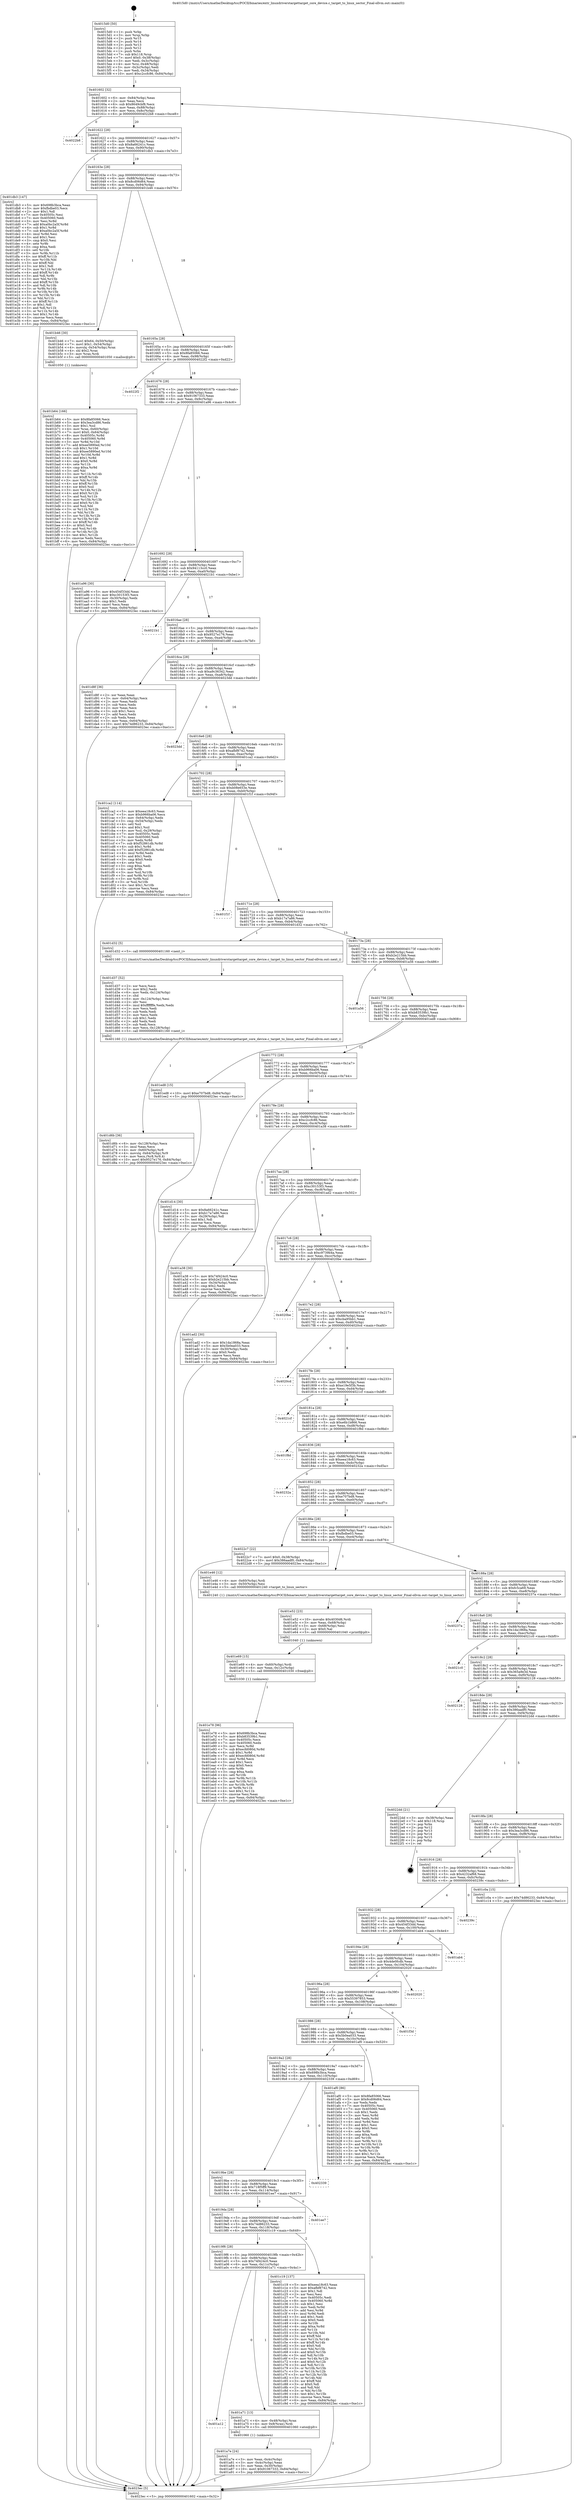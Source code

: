 digraph "0x4015d0" {
  label = "0x4015d0 (/mnt/c/Users/mathe/Desktop/tcc/POCII/binaries/extr_linuxdriverstargettarget_core_device.c_target_to_linux_sector_Final-ollvm.out::main(0))"
  labelloc = "t"
  node[shape=record]

  Entry [label="",width=0.3,height=0.3,shape=circle,fillcolor=black,style=filled]
  "0x401602" [label="{
     0x401602 [32]\l
     | [instrs]\l
     &nbsp;&nbsp;0x401602 \<+6\>: mov -0x84(%rbp),%eax\l
     &nbsp;&nbsp;0x401608 \<+2\>: mov %eax,%ecx\l
     &nbsp;&nbsp;0x40160a \<+6\>: sub $0x8649cbf8,%ecx\l
     &nbsp;&nbsp;0x401610 \<+6\>: mov %eax,-0x88(%rbp)\l
     &nbsp;&nbsp;0x401616 \<+6\>: mov %ecx,-0x8c(%rbp)\l
     &nbsp;&nbsp;0x40161c \<+6\>: je 00000000004022b8 \<main+0xce8\>\l
  }"]
  "0x4022b8" [label="{
     0x4022b8\l
  }", style=dashed]
  "0x401622" [label="{
     0x401622 [28]\l
     | [instrs]\l
     &nbsp;&nbsp;0x401622 \<+5\>: jmp 0000000000401627 \<main+0x57\>\l
     &nbsp;&nbsp;0x401627 \<+6\>: mov -0x88(%rbp),%eax\l
     &nbsp;&nbsp;0x40162d \<+5\>: sub $0x8a66241c,%eax\l
     &nbsp;&nbsp;0x401632 \<+6\>: mov %eax,-0x90(%rbp)\l
     &nbsp;&nbsp;0x401638 \<+6\>: je 0000000000401db3 \<main+0x7e3\>\l
  }"]
  Exit [label="",width=0.3,height=0.3,shape=circle,fillcolor=black,style=filled,peripheries=2]
  "0x401db3" [label="{
     0x401db3 [147]\l
     | [instrs]\l
     &nbsp;&nbsp;0x401db3 \<+5\>: mov $0x698b3bca,%eax\l
     &nbsp;&nbsp;0x401db8 \<+5\>: mov $0xfbdbe03,%ecx\l
     &nbsp;&nbsp;0x401dbd \<+2\>: mov $0x1,%dl\l
     &nbsp;&nbsp;0x401dbf \<+7\>: mov 0x40505c,%esi\l
     &nbsp;&nbsp;0x401dc6 \<+7\>: mov 0x405060,%edi\l
     &nbsp;&nbsp;0x401dcd \<+3\>: mov %esi,%r8d\l
     &nbsp;&nbsp;0x401dd0 \<+7\>: add $0xa0bc2a5f,%r8d\l
     &nbsp;&nbsp;0x401dd7 \<+4\>: sub $0x1,%r8d\l
     &nbsp;&nbsp;0x401ddb \<+7\>: sub $0xa0bc2a5f,%r8d\l
     &nbsp;&nbsp;0x401de2 \<+4\>: imul %r8d,%esi\l
     &nbsp;&nbsp;0x401de6 \<+3\>: and $0x1,%esi\l
     &nbsp;&nbsp;0x401de9 \<+3\>: cmp $0x0,%esi\l
     &nbsp;&nbsp;0x401dec \<+4\>: sete %r9b\l
     &nbsp;&nbsp;0x401df0 \<+3\>: cmp $0xa,%edi\l
     &nbsp;&nbsp;0x401df3 \<+4\>: setl %r10b\l
     &nbsp;&nbsp;0x401df7 \<+3\>: mov %r9b,%r11b\l
     &nbsp;&nbsp;0x401dfa \<+4\>: xor $0xff,%r11b\l
     &nbsp;&nbsp;0x401dfe \<+3\>: mov %r10b,%bl\l
     &nbsp;&nbsp;0x401e01 \<+3\>: xor $0xff,%bl\l
     &nbsp;&nbsp;0x401e04 \<+3\>: xor $0x1,%dl\l
     &nbsp;&nbsp;0x401e07 \<+3\>: mov %r11b,%r14b\l
     &nbsp;&nbsp;0x401e0a \<+4\>: and $0xff,%r14b\l
     &nbsp;&nbsp;0x401e0e \<+3\>: and %dl,%r9b\l
     &nbsp;&nbsp;0x401e11 \<+3\>: mov %bl,%r15b\l
     &nbsp;&nbsp;0x401e14 \<+4\>: and $0xff,%r15b\l
     &nbsp;&nbsp;0x401e18 \<+3\>: and %dl,%r10b\l
     &nbsp;&nbsp;0x401e1b \<+3\>: or %r9b,%r14b\l
     &nbsp;&nbsp;0x401e1e \<+3\>: or %r10b,%r15b\l
     &nbsp;&nbsp;0x401e21 \<+3\>: xor %r15b,%r14b\l
     &nbsp;&nbsp;0x401e24 \<+3\>: or %bl,%r11b\l
     &nbsp;&nbsp;0x401e27 \<+4\>: xor $0xff,%r11b\l
     &nbsp;&nbsp;0x401e2b \<+3\>: or $0x1,%dl\l
     &nbsp;&nbsp;0x401e2e \<+3\>: and %dl,%r11b\l
     &nbsp;&nbsp;0x401e31 \<+3\>: or %r11b,%r14b\l
     &nbsp;&nbsp;0x401e34 \<+4\>: test $0x1,%r14b\l
     &nbsp;&nbsp;0x401e38 \<+3\>: cmovne %ecx,%eax\l
     &nbsp;&nbsp;0x401e3b \<+6\>: mov %eax,-0x84(%rbp)\l
     &nbsp;&nbsp;0x401e41 \<+5\>: jmp 00000000004023ec \<main+0xe1c\>\l
  }"]
  "0x40163e" [label="{
     0x40163e [28]\l
     | [instrs]\l
     &nbsp;&nbsp;0x40163e \<+5\>: jmp 0000000000401643 \<main+0x73\>\l
     &nbsp;&nbsp;0x401643 \<+6\>: mov -0x88(%rbp),%eax\l
     &nbsp;&nbsp;0x401649 \<+5\>: sub $0x8cd06d64,%eax\l
     &nbsp;&nbsp;0x40164e \<+6\>: mov %eax,-0x94(%rbp)\l
     &nbsp;&nbsp;0x401654 \<+6\>: je 0000000000401b46 \<main+0x576\>\l
  }"]
  "0x401e78" [label="{
     0x401e78 [96]\l
     | [instrs]\l
     &nbsp;&nbsp;0x401e78 \<+5\>: mov $0x698b3bca,%eax\l
     &nbsp;&nbsp;0x401e7d \<+5\>: mov $0xb83539b1,%esi\l
     &nbsp;&nbsp;0x401e82 \<+7\>: mov 0x40505c,%ecx\l
     &nbsp;&nbsp;0x401e89 \<+7\>: mov 0x405060,%edx\l
     &nbsp;&nbsp;0x401e90 \<+3\>: mov %ecx,%r8d\l
     &nbsp;&nbsp;0x401e93 \<+7\>: sub $0xecfd080d,%r8d\l
     &nbsp;&nbsp;0x401e9a \<+4\>: sub $0x1,%r8d\l
     &nbsp;&nbsp;0x401e9e \<+7\>: add $0xecfd080d,%r8d\l
     &nbsp;&nbsp;0x401ea5 \<+4\>: imul %r8d,%ecx\l
     &nbsp;&nbsp;0x401ea9 \<+3\>: and $0x1,%ecx\l
     &nbsp;&nbsp;0x401eac \<+3\>: cmp $0x0,%ecx\l
     &nbsp;&nbsp;0x401eaf \<+4\>: sete %r9b\l
     &nbsp;&nbsp;0x401eb3 \<+3\>: cmp $0xa,%edx\l
     &nbsp;&nbsp;0x401eb6 \<+4\>: setl %r10b\l
     &nbsp;&nbsp;0x401eba \<+3\>: mov %r9b,%r11b\l
     &nbsp;&nbsp;0x401ebd \<+3\>: and %r10b,%r11b\l
     &nbsp;&nbsp;0x401ec0 \<+3\>: xor %r10b,%r9b\l
     &nbsp;&nbsp;0x401ec3 \<+3\>: or %r9b,%r11b\l
     &nbsp;&nbsp;0x401ec6 \<+4\>: test $0x1,%r11b\l
     &nbsp;&nbsp;0x401eca \<+3\>: cmovne %esi,%eax\l
     &nbsp;&nbsp;0x401ecd \<+6\>: mov %eax,-0x84(%rbp)\l
     &nbsp;&nbsp;0x401ed3 \<+5\>: jmp 00000000004023ec \<main+0xe1c\>\l
  }"]
  "0x401b46" [label="{
     0x401b46 [30]\l
     | [instrs]\l
     &nbsp;&nbsp;0x401b46 \<+7\>: movl $0x64,-0x50(%rbp)\l
     &nbsp;&nbsp;0x401b4d \<+7\>: movl $0x1,-0x54(%rbp)\l
     &nbsp;&nbsp;0x401b54 \<+4\>: movslq -0x54(%rbp),%rax\l
     &nbsp;&nbsp;0x401b58 \<+4\>: shl $0x2,%rax\l
     &nbsp;&nbsp;0x401b5c \<+3\>: mov %rax,%rdi\l
     &nbsp;&nbsp;0x401b5f \<+5\>: call 0000000000401050 \<malloc@plt\>\l
     | [calls]\l
     &nbsp;&nbsp;0x401050 \{1\} (unknown)\l
  }"]
  "0x40165a" [label="{
     0x40165a [28]\l
     | [instrs]\l
     &nbsp;&nbsp;0x40165a \<+5\>: jmp 000000000040165f \<main+0x8f\>\l
     &nbsp;&nbsp;0x40165f \<+6\>: mov -0x88(%rbp),%eax\l
     &nbsp;&nbsp;0x401665 \<+5\>: sub $0x8fa85066,%eax\l
     &nbsp;&nbsp;0x40166a \<+6\>: mov %eax,-0x98(%rbp)\l
     &nbsp;&nbsp;0x401670 \<+6\>: je 00000000004022f2 \<main+0xd22\>\l
  }"]
  "0x401e69" [label="{
     0x401e69 [15]\l
     | [instrs]\l
     &nbsp;&nbsp;0x401e69 \<+4\>: mov -0x60(%rbp),%rdi\l
     &nbsp;&nbsp;0x401e6d \<+6\>: mov %eax,-0x12c(%rbp)\l
     &nbsp;&nbsp;0x401e73 \<+5\>: call 0000000000401030 \<free@plt\>\l
     | [calls]\l
     &nbsp;&nbsp;0x401030 \{1\} (unknown)\l
  }"]
  "0x4022f2" [label="{
     0x4022f2\l
  }", style=dashed]
  "0x401676" [label="{
     0x401676 [28]\l
     | [instrs]\l
     &nbsp;&nbsp;0x401676 \<+5\>: jmp 000000000040167b \<main+0xab\>\l
     &nbsp;&nbsp;0x40167b \<+6\>: mov -0x88(%rbp),%eax\l
     &nbsp;&nbsp;0x401681 \<+5\>: sub $0x91067333,%eax\l
     &nbsp;&nbsp;0x401686 \<+6\>: mov %eax,-0x9c(%rbp)\l
     &nbsp;&nbsp;0x40168c \<+6\>: je 0000000000401a96 \<main+0x4c6\>\l
  }"]
  "0x401e52" [label="{
     0x401e52 [23]\l
     | [instrs]\l
     &nbsp;&nbsp;0x401e52 \<+10\>: movabs $0x4030d6,%rdi\l
     &nbsp;&nbsp;0x401e5c \<+3\>: mov %eax,-0x68(%rbp)\l
     &nbsp;&nbsp;0x401e5f \<+3\>: mov -0x68(%rbp),%esi\l
     &nbsp;&nbsp;0x401e62 \<+2\>: mov $0x0,%al\l
     &nbsp;&nbsp;0x401e64 \<+5\>: call 0000000000401040 \<printf@plt\>\l
     | [calls]\l
     &nbsp;&nbsp;0x401040 \{1\} (unknown)\l
  }"]
  "0x401a96" [label="{
     0x401a96 [30]\l
     | [instrs]\l
     &nbsp;&nbsp;0x401a96 \<+5\>: mov $0x454f33dd,%eax\l
     &nbsp;&nbsp;0x401a9b \<+5\>: mov $0xc30153f3,%ecx\l
     &nbsp;&nbsp;0x401aa0 \<+3\>: mov -0x30(%rbp),%edx\l
     &nbsp;&nbsp;0x401aa3 \<+3\>: cmp $0x1,%edx\l
     &nbsp;&nbsp;0x401aa6 \<+3\>: cmovl %ecx,%eax\l
     &nbsp;&nbsp;0x401aa9 \<+6\>: mov %eax,-0x84(%rbp)\l
     &nbsp;&nbsp;0x401aaf \<+5\>: jmp 00000000004023ec \<main+0xe1c\>\l
  }"]
  "0x401692" [label="{
     0x401692 [28]\l
     | [instrs]\l
     &nbsp;&nbsp;0x401692 \<+5\>: jmp 0000000000401697 \<main+0xc7\>\l
     &nbsp;&nbsp;0x401697 \<+6\>: mov -0x88(%rbp),%eax\l
     &nbsp;&nbsp;0x40169d \<+5\>: sub $0x94113cc0,%eax\l
     &nbsp;&nbsp;0x4016a2 \<+6\>: mov %eax,-0xa0(%rbp)\l
     &nbsp;&nbsp;0x4016a8 \<+6\>: je 00000000004021b1 \<main+0xbe1\>\l
  }"]
  "0x401d6b" [label="{
     0x401d6b [36]\l
     | [instrs]\l
     &nbsp;&nbsp;0x401d6b \<+6\>: mov -0x128(%rbp),%ecx\l
     &nbsp;&nbsp;0x401d71 \<+3\>: imul %eax,%ecx\l
     &nbsp;&nbsp;0x401d74 \<+4\>: mov -0x60(%rbp),%r8\l
     &nbsp;&nbsp;0x401d78 \<+4\>: movslq -0x64(%rbp),%r9\l
     &nbsp;&nbsp;0x401d7c \<+4\>: mov %ecx,(%r8,%r9,4)\l
     &nbsp;&nbsp;0x401d80 \<+10\>: movl $0x9527e176,-0x84(%rbp)\l
     &nbsp;&nbsp;0x401d8a \<+5\>: jmp 00000000004023ec \<main+0xe1c\>\l
  }"]
  "0x4021b1" [label="{
     0x4021b1\l
  }", style=dashed]
  "0x4016ae" [label="{
     0x4016ae [28]\l
     | [instrs]\l
     &nbsp;&nbsp;0x4016ae \<+5\>: jmp 00000000004016b3 \<main+0xe3\>\l
     &nbsp;&nbsp;0x4016b3 \<+6\>: mov -0x88(%rbp),%eax\l
     &nbsp;&nbsp;0x4016b9 \<+5\>: sub $0x9527e176,%eax\l
     &nbsp;&nbsp;0x4016be \<+6\>: mov %eax,-0xa4(%rbp)\l
     &nbsp;&nbsp;0x4016c4 \<+6\>: je 0000000000401d8f \<main+0x7bf\>\l
  }"]
  "0x401d37" [label="{
     0x401d37 [52]\l
     | [instrs]\l
     &nbsp;&nbsp;0x401d37 \<+2\>: xor %ecx,%ecx\l
     &nbsp;&nbsp;0x401d39 \<+5\>: mov $0x2,%edx\l
     &nbsp;&nbsp;0x401d3e \<+6\>: mov %edx,-0x124(%rbp)\l
     &nbsp;&nbsp;0x401d44 \<+1\>: cltd\l
     &nbsp;&nbsp;0x401d45 \<+6\>: mov -0x124(%rbp),%esi\l
     &nbsp;&nbsp;0x401d4b \<+2\>: idiv %esi\l
     &nbsp;&nbsp;0x401d4d \<+6\>: imul $0xfffffffe,%edx,%edx\l
     &nbsp;&nbsp;0x401d53 \<+2\>: mov %ecx,%edi\l
     &nbsp;&nbsp;0x401d55 \<+2\>: sub %edx,%edi\l
     &nbsp;&nbsp;0x401d57 \<+2\>: mov %ecx,%edx\l
     &nbsp;&nbsp;0x401d59 \<+3\>: sub $0x1,%edx\l
     &nbsp;&nbsp;0x401d5c \<+2\>: add %edx,%edi\l
     &nbsp;&nbsp;0x401d5e \<+2\>: sub %edi,%ecx\l
     &nbsp;&nbsp;0x401d60 \<+6\>: mov %ecx,-0x128(%rbp)\l
     &nbsp;&nbsp;0x401d66 \<+5\>: call 0000000000401160 \<next_i\>\l
     | [calls]\l
     &nbsp;&nbsp;0x401160 \{1\} (/mnt/c/Users/mathe/Desktop/tcc/POCII/binaries/extr_linuxdriverstargettarget_core_device.c_target_to_linux_sector_Final-ollvm.out::next_i)\l
  }"]
  "0x401d8f" [label="{
     0x401d8f [36]\l
     | [instrs]\l
     &nbsp;&nbsp;0x401d8f \<+2\>: xor %eax,%eax\l
     &nbsp;&nbsp;0x401d91 \<+3\>: mov -0x64(%rbp),%ecx\l
     &nbsp;&nbsp;0x401d94 \<+2\>: mov %eax,%edx\l
     &nbsp;&nbsp;0x401d96 \<+2\>: sub %ecx,%edx\l
     &nbsp;&nbsp;0x401d98 \<+2\>: mov %eax,%ecx\l
     &nbsp;&nbsp;0x401d9a \<+3\>: sub $0x1,%ecx\l
     &nbsp;&nbsp;0x401d9d \<+2\>: add %ecx,%edx\l
     &nbsp;&nbsp;0x401d9f \<+2\>: sub %edx,%eax\l
     &nbsp;&nbsp;0x401da1 \<+3\>: mov %eax,-0x64(%rbp)\l
     &nbsp;&nbsp;0x401da4 \<+10\>: movl $0x74d86233,-0x84(%rbp)\l
     &nbsp;&nbsp;0x401dae \<+5\>: jmp 00000000004023ec \<main+0xe1c\>\l
  }"]
  "0x4016ca" [label="{
     0x4016ca [28]\l
     | [instrs]\l
     &nbsp;&nbsp;0x4016ca \<+5\>: jmp 00000000004016cf \<main+0xff\>\l
     &nbsp;&nbsp;0x4016cf \<+6\>: mov -0x88(%rbp),%eax\l
     &nbsp;&nbsp;0x4016d5 \<+5\>: sub $0xa9c36342,%eax\l
     &nbsp;&nbsp;0x4016da \<+6\>: mov %eax,-0xa8(%rbp)\l
     &nbsp;&nbsp;0x4016e0 \<+6\>: je 00000000004023dd \<main+0xe0d\>\l
  }"]
  "0x401b64" [label="{
     0x401b64 [166]\l
     | [instrs]\l
     &nbsp;&nbsp;0x401b64 \<+5\>: mov $0x8fa85066,%ecx\l
     &nbsp;&nbsp;0x401b69 \<+5\>: mov $0x3ea3cd86,%edx\l
     &nbsp;&nbsp;0x401b6e \<+3\>: mov $0x1,%sil\l
     &nbsp;&nbsp;0x401b71 \<+4\>: mov %rax,-0x60(%rbp)\l
     &nbsp;&nbsp;0x401b75 \<+7\>: movl $0x0,-0x64(%rbp)\l
     &nbsp;&nbsp;0x401b7c \<+8\>: mov 0x40505c,%r8d\l
     &nbsp;&nbsp;0x401b84 \<+8\>: mov 0x405060,%r9d\l
     &nbsp;&nbsp;0x401b8c \<+3\>: mov %r8d,%r10d\l
     &nbsp;&nbsp;0x401b8f \<+7\>: add $0xee5890ed,%r10d\l
     &nbsp;&nbsp;0x401b96 \<+4\>: sub $0x1,%r10d\l
     &nbsp;&nbsp;0x401b9a \<+7\>: sub $0xee5890ed,%r10d\l
     &nbsp;&nbsp;0x401ba1 \<+4\>: imul %r10d,%r8d\l
     &nbsp;&nbsp;0x401ba5 \<+4\>: and $0x1,%r8d\l
     &nbsp;&nbsp;0x401ba9 \<+4\>: cmp $0x0,%r8d\l
     &nbsp;&nbsp;0x401bad \<+4\>: sete %r11b\l
     &nbsp;&nbsp;0x401bb1 \<+4\>: cmp $0xa,%r9d\l
     &nbsp;&nbsp;0x401bb5 \<+3\>: setl %bl\l
     &nbsp;&nbsp;0x401bb8 \<+3\>: mov %r11b,%r14b\l
     &nbsp;&nbsp;0x401bbb \<+4\>: xor $0xff,%r14b\l
     &nbsp;&nbsp;0x401bbf \<+3\>: mov %bl,%r15b\l
     &nbsp;&nbsp;0x401bc2 \<+4\>: xor $0xff,%r15b\l
     &nbsp;&nbsp;0x401bc6 \<+4\>: xor $0x0,%sil\l
     &nbsp;&nbsp;0x401bca \<+3\>: mov %r14b,%r12b\l
     &nbsp;&nbsp;0x401bcd \<+4\>: and $0x0,%r12b\l
     &nbsp;&nbsp;0x401bd1 \<+3\>: and %sil,%r11b\l
     &nbsp;&nbsp;0x401bd4 \<+3\>: mov %r15b,%r13b\l
     &nbsp;&nbsp;0x401bd7 \<+4\>: and $0x0,%r13b\l
     &nbsp;&nbsp;0x401bdb \<+3\>: and %sil,%bl\l
     &nbsp;&nbsp;0x401bde \<+3\>: or %r11b,%r12b\l
     &nbsp;&nbsp;0x401be1 \<+3\>: or %bl,%r13b\l
     &nbsp;&nbsp;0x401be4 \<+3\>: xor %r13b,%r12b\l
     &nbsp;&nbsp;0x401be7 \<+3\>: or %r15b,%r14b\l
     &nbsp;&nbsp;0x401bea \<+4\>: xor $0xff,%r14b\l
     &nbsp;&nbsp;0x401bee \<+4\>: or $0x0,%sil\l
     &nbsp;&nbsp;0x401bf2 \<+3\>: and %sil,%r14b\l
     &nbsp;&nbsp;0x401bf5 \<+3\>: or %r14b,%r12b\l
     &nbsp;&nbsp;0x401bf8 \<+4\>: test $0x1,%r12b\l
     &nbsp;&nbsp;0x401bfc \<+3\>: cmovne %edx,%ecx\l
     &nbsp;&nbsp;0x401bff \<+6\>: mov %ecx,-0x84(%rbp)\l
     &nbsp;&nbsp;0x401c05 \<+5\>: jmp 00000000004023ec \<main+0xe1c\>\l
  }"]
  "0x4023dd" [label="{
     0x4023dd\l
  }", style=dashed]
  "0x4016e6" [label="{
     0x4016e6 [28]\l
     | [instrs]\l
     &nbsp;&nbsp;0x4016e6 \<+5\>: jmp 00000000004016eb \<main+0x11b\>\l
     &nbsp;&nbsp;0x4016eb \<+6\>: mov -0x88(%rbp),%eax\l
     &nbsp;&nbsp;0x4016f1 \<+5\>: sub $0xafbf8742,%eax\l
     &nbsp;&nbsp;0x4016f6 \<+6\>: mov %eax,-0xac(%rbp)\l
     &nbsp;&nbsp;0x4016fc \<+6\>: je 0000000000401ca2 \<main+0x6d2\>\l
  }"]
  "0x401a7e" [label="{
     0x401a7e [24]\l
     | [instrs]\l
     &nbsp;&nbsp;0x401a7e \<+3\>: mov %eax,-0x4c(%rbp)\l
     &nbsp;&nbsp;0x401a81 \<+3\>: mov -0x4c(%rbp),%eax\l
     &nbsp;&nbsp;0x401a84 \<+3\>: mov %eax,-0x30(%rbp)\l
     &nbsp;&nbsp;0x401a87 \<+10\>: movl $0x91067333,-0x84(%rbp)\l
     &nbsp;&nbsp;0x401a91 \<+5\>: jmp 00000000004023ec \<main+0xe1c\>\l
  }"]
  "0x401ca2" [label="{
     0x401ca2 [114]\l
     | [instrs]\l
     &nbsp;&nbsp;0x401ca2 \<+5\>: mov $0xeea18c63,%eax\l
     &nbsp;&nbsp;0x401ca7 \<+5\>: mov $0xb966ba06,%ecx\l
     &nbsp;&nbsp;0x401cac \<+3\>: mov -0x64(%rbp),%edx\l
     &nbsp;&nbsp;0x401caf \<+3\>: cmp -0x54(%rbp),%edx\l
     &nbsp;&nbsp;0x401cb2 \<+4\>: setl %sil\l
     &nbsp;&nbsp;0x401cb6 \<+4\>: and $0x1,%sil\l
     &nbsp;&nbsp;0x401cba \<+4\>: mov %sil,-0x29(%rbp)\l
     &nbsp;&nbsp;0x401cbe \<+7\>: mov 0x40505c,%edx\l
     &nbsp;&nbsp;0x401cc5 \<+7\>: mov 0x405060,%edi\l
     &nbsp;&nbsp;0x401ccc \<+3\>: mov %edx,%r8d\l
     &nbsp;&nbsp;0x401ccf \<+7\>: sub $0xf52861db,%r8d\l
     &nbsp;&nbsp;0x401cd6 \<+4\>: sub $0x1,%r8d\l
     &nbsp;&nbsp;0x401cda \<+7\>: add $0xf52861db,%r8d\l
     &nbsp;&nbsp;0x401ce1 \<+4\>: imul %r8d,%edx\l
     &nbsp;&nbsp;0x401ce5 \<+3\>: and $0x1,%edx\l
     &nbsp;&nbsp;0x401ce8 \<+3\>: cmp $0x0,%edx\l
     &nbsp;&nbsp;0x401ceb \<+4\>: sete %sil\l
     &nbsp;&nbsp;0x401cef \<+3\>: cmp $0xa,%edi\l
     &nbsp;&nbsp;0x401cf2 \<+4\>: setl %r9b\l
     &nbsp;&nbsp;0x401cf6 \<+3\>: mov %sil,%r10b\l
     &nbsp;&nbsp;0x401cf9 \<+3\>: and %r9b,%r10b\l
     &nbsp;&nbsp;0x401cfc \<+3\>: xor %r9b,%sil\l
     &nbsp;&nbsp;0x401cff \<+3\>: or %sil,%r10b\l
     &nbsp;&nbsp;0x401d02 \<+4\>: test $0x1,%r10b\l
     &nbsp;&nbsp;0x401d06 \<+3\>: cmovne %ecx,%eax\l
     &nbsp;&nbsp;0x401d09 \<+6\>: mov %eax,-0x84(%rbp)\l
     &nbsp;&nbsp;0x401d0f \<+5\>: jmp 00000000004023ec \<main+0xe1c\>\l
  }"]
  "0x401702" [label="{
     0x401702 [28]\l
     | [instrs]\l
     &nbsp;&nbsp;0x401702 \<+5\>: jmp 0000000000401707 \<main+0x137\>\l
     &nbsp;&nbsp;0x401707 \<+6\>: mov -0x88(%rbp),%eax\l
     &nbsp;&nbsp;0x40170d \<+5\>: sub $0xb08e653e,%eax\l
     &nbsp;&nbsp;0x401712 \<+6\>: mov %eax,-0xb0(%rbp)\l
     &nbsp;&nbsp;0x401718 \<+6\>: je 0000000000401f1f \<main+0x94f\>\l
  }"]
  "0x401a12" [label="{
     0x401a12\l
  }", style=dashed]
  "0x401f1f" [label="{
     0x401f1f\l
  }", style=dashed]
  "0x40171e" [label="{
     0x40171e [28]\l
     | [instrs]\l
     &nbsp;&nbsp;0x40171e \<+5\>: jmp 0000000000401723 \<main+0x153\>\l
     &nbsp;&nbsp;0x401723 \<+6\>: mov -0x88(%rbp),%eax\l
     &nbsp;&nbsp;0x401729 \<+5\>: sub $0xb17a7a86,%eax\l
     &nbsp;&nbsp;0x40172e \<+6\>: mov %eax,-0xb4(%rbp)\l
     &nbsp;&nbsp;0x401734 \<+6\>: je 0000000000401d32 \<main+0x762\>\l
  }"]
  "0x401a71" [label="{
     0x401a71 [13]\l
     | [instrs]\l
     &nbsp;&nbsp;0x401a71 \<+4\>: mov -0x48(%rbp),%rax\l
     &nbsp;&nbsp;0x401a75 \<+4\>: mov 0x8(%rax),%rdi\l
     &nbsp;&nbsp;0x401a79 \<+5\>: call 0000000000401060 \<atoi@plt\>\l
     | [calls]\l
     &nbsp;&nbsp;0x401060 \{1\} (unknown)\l
  }"]
  "0x401d32" [label="{
     0x401d32 [5]\l
     | [instrs]\l
     &nbsp;&nbsp;0x401d32 \<+5\>: call 0000000000401160 \<next_i\>\l
     | [calls]\l
     &nbsp;&nbsp;0x401160 \{1\} (/mnt/c/Users/mathe/Desktop/tcc/POCII/binaries/extr_linuxdriverstargettarget_core_device.c_target_to_linux_sector_Final-ollvm.out::next_i)\l
  }"]
  "0x40173a" [label="{
     0x40173a [28]\l
     | [instrs]\l
     &nbsp;&nbsp;0x40173a \<+5\>: jmp 000000000040173f \<main+0x16f\>\l
     &nbsp;&nbsp;0x40173f \<+6\>: mov -0x88(%rbp),%eax\l
     &nbsp;&nbsp;0x401745 \<+5\>: sub $0xb2e215bb,%eax\l
     &nbsp;&nbsp;0x40174a \<+6\>: mov %eax,-0xb8(%rbp)\l
     &nbsp;&nbsp;0x401750 \<+6\>: je 0000000000401a56 \<main+0x486\>\l
  }"]
  "0x4019f6" [label="{
     0x4019f6 [28]\l
     | [instrs]\l
     &nbsp;&nbsp;0x4019f6 \<+5\>: jmp 00000000004019fb \<main+0x42b\>\l
     &nbsp;&nbsp;0x4019fb \<+6\>: mov -0x88(%rbp),%eax\l
     &nbsp;&nbsp;0x401a01 \<+5\>: sub $0x74f424c0,%eax\l
     &nbsp;&nbsp;0x401a06 \<+6\>: mov %eax,-0x11c(%rbp)\l
     &nbsp;&nbsp;0x401a0c \<+6\>: je 0000000000401a71 \<main+0x4a1\>\l
  }"]
  "0x401a56" [label="{
     0x401a56\l
  }", style=dashed]
  "0x401756" [label="{
     0x401756 [28]\l
     | [instrs]\l
     &nbsp;&nbsp;0x401756 \<+5\>: jmp 000000000040175b \<main+0x18b\>\l
     &nbsp;&nbsp;0x40175b \<+6\>: mov -0x88(%rbp),%eax\l
     &nbsp;&nbsp;0x401761 \<+5\>: sub $0xb83539b1,%eax\l
     &nbsp;&nbsp;0x401766 \<+6\>: mov %eax,-0xbc(%rbp)\l
     &nbsp;&nbsp;0x40176c \<+6\>: je 0000000000401ed8 \<main+0x908\>\l
  }"]
  "0x401c19" [label="{
     0x401c19 [137]\l
     | [instrs]\l
     &nbsp;&nbsp;0x401c19 \<+5\>: mov $0xeea18c63,%eax\l
     &nbsp;&nbsp;0x401c1e \<+5\>: mov $0xafbf8742,%ecx\l
     &nbsp;&nbsp;0x401c23 \<+2\>: mov $0x1,%dl\l
     &nbsp;&nbsp;0x401c25 \<+2\>: xor %esi,%esi\l
     &nbsp;&nbsp;0x401c27 \<+7\>: mov 0x40505c,%edi\l
     &nbsp;&nbsp;0x401c2e \<+8\>: mov 0x405060,%r8d\l
     &nbsp;&nbsp;0x401c36 \<+3\>: sub $0x1,%esi\l
     &nbsp;&nbsp;0x401c39 \<+3\>: mov %edi,%r9d\l
     &nbsp;&nbsp;0x401c3c \<+3\>: add %esi,%r9d\l
     &nbsp;&nbsp;0x401c3f \<+4\>: imul %r9d,%edi\l
     &nbsp;&nbsp;0x401c43 \<+3\>: and $0x1,%edi\l
     &nbsp;&nbsp;0x401c46 \<+3\>: cmp $0x0,%edi\l
     &nbsp;&nbsp;0x401c49 \<+4\>: sete %r10b\l
     &nbsp;&nbsp;0x401c4d \<+4\>: cmp $0xa,%r8d\l
     &nbsp;&nbsp;0x401c51 \<+4\>: setl %r11b\l
     &nbsp;&nbsp;0x401c55 \<+3\>: mov %r10b,%bl\l
     &nbsp;&nbsp;0x401c58 \<+3\>: xor $0xff,%bl\l
     &nbsp;&nbsp;0x401c5b \<+3\>: mov %r11b,%r14b\l
     &nbsp;&nbsp;0x401c5e \<+4\>: xor $0xff,%r14b\l
     &nbsp;&nbsp;0x401c62 \<+3\>: xor $0x0,%dl\l
     &nbsp;&nbsp;0x401c65 \<+3\>: mov %bl,%r15b\l
     &nbsp;&nbsp;0x401c68 \<+4\>: and $0x0,%r15b\l
     &nbsp;&nbsp;0x401c6c \<+3\>: and %dl,%r10b\l
     &nbsp;&nbsp;0x401c6f \<+3\>: mov %r14b,%r12b\l
     &nbsp;&nbsp;0x401c72 \<+4\>: and $0x0,%r12b\l
     &nbsp;&nbsp;0x401c76 \<+3\>: and %dl,%r11b\l
     &nbsp;&nbsp;0x401c79 \<+3\>: or %r10b,%r15b\l
     &nbsp;&nbsp;0x401c7c \<+3\>: or %r11b,%r12b\l
     &nbsp;&nbsp;0x401c7f \<+3\>: xor %r12b,%r15b\l
     &nbsp;&nbsp;0x401c82 \<+3\>: or %r14b,%bl\l
     &nbsp;&nbsp;0x401c85 \<+3\>: xor $0xff,%bl\l
     &nbsp;&nbsp;0x401c88 \<+3\>: or $0x0,%dl\l
     &nbsp;&nbsp;0x401c8b \<+2\>: and %dl,%bl\l
     &nbsp;&nbsp;0x401c8d \<+3\>: or %bl,%r15b\l
     &nbsp;&nbsp;0x401c90 \<+4\>: test $0x1,%r15b\l
     &nbsp;&nbsp;0x401c94 \<+3\>: cmovne %ecx,%eax\l
     &nbsp;&nbsp;0x401c97 \<+6\>: mov %eax,-0x84(%rbp)\l
     &nbsp;&nbsp;0x401c9d \<+5\>: jmp 00000000004023ec \<main+0xe1c\>\l
  }"]
  "0x401ed8" [label="{
     0x401ed8 [15]\l
     | [instrs]\l
     &nbsp;&nbsp;0x401ed8 \<+10\>: movl $0xe707bd8,-0x84(%rbp)\l
     &nbsp;&nbsp;0x401ee2 \<+5\>: jmp 00000000004023ec \<main+0xe1c\>\l
  }"]
  "0x401772" [label="{
     0x401772 [28]\l
     | [instrs]\l
     &nbsp;&nbsp;0x401772 \<+5\>: jmp 0000000000401777 \<main+0x1a7\>\l
     &nbsp;&nbsp;0x401777 \<+6\>: mov -0x88(%rbp),%eax\l
     &nbsp;&nbsp;0x40177d \<+5\>: sub $0xb966ba06,%eax\l
     &nbsp;&nbsp;0x401782 \<+6\>: mov %eax,-0xc0(%rbp)\l
     &nbsp;&nbsp;0x401788 \<+6\>: je 0000000000401d14 \<main+0x744\>\l
  }"]
  "0x4019da" [label="{
     0x4019da [28]\l
     | [instrs]\l
     &nbsp;&nbsp;0x4019da \<+5\>: jmp 00000000004019df \<main+0x40f\>\l
     &nbsp;&nbsp;0x4019df \<+6\>: mov -0x88(%rbp),%eax\l
     &nbsp;&nbsp;0x4019e5 \<+5\>: sub $0x74d86233,%eax\l
     &nbsp;&nbsp;0x4019ea \<+6\>: mov %eax,-0x118(%rbp)\l
     &nbsp;&nbsp;0x4019f0 \<+6\>: je 0000000000401c19 \<main+0x649\>\l
  }"]
  "0x401d14" [label="{
     0x401d14 [30]\l
     | [instrs]\l
     &nbsp;&nbsp;0x401d14 \<+5\>: mov $0x8a66241c,%eax\l
     &nbsp;&nbsp;0x401d19 \<+5\>: mov $0xb17a7a86,%ecx\l
     &nbsp;&nbsp;0x401d1e \<+3\>: mov -0x29(%rbp),%dl\l
     &nbsp;&nbsp;0x401d21 \<+3\>: test $0x1,%dl\l
     &nbsp;&nbsp;0x401d24 \<+3\>: cmovne %ecx,%eax\l
     &nbsp;&nbsp;0x401d27 \<+6\>: mov %eax,-0x84(%rbp)\l
     &nbsp;&nbsp;0x401d2d \<+5\>: jmp 00000000004023ec \<main+0xe1c\>\l
  }"]
  "0x40178e" [label="{
     0x40178e [28]\l
     | [instrs]\l
     &nbsp;&nbsp;0x40178e \<+5\>: jmp 0000000000401793 \<main+0x1c3\>\l
     &nbsp;&nbsp;0x401793 \<+6\>: mov -0x88(%rbp),%eax\l
     &nbsp;&nbsp;0x401799 \<+5\>: sub $0xc2ccfc86,%eax\l
     &nbsp;&nbsp;0x40179e \<+6\>: mov %eax,-0xc4(%rbp)\l
     &nbsp;&nbsp;0x4017a4 \<+6\>: je 0000000000401a38 \<main+0x468\>\l
  }"]
  "0x401ee7" [label="{
     0x401ee7\l
  }", style=dashed]
  "0x401a38" [label="{
     0x401a38 [30]\l
     | [instrs]\l
     &nbsp;&nbsp;0x401a38 \<+5\>: mov $0x74f424c0,%eax\l
     &nbsp;&nbsp;0x401a3d \<+5\>: mov $0xb2e215bb,%ecx\l
     &nbsp;&nbsp;0x401a42 \<+3\>: mov -0x34(%rbp),%edx\l
     &nbsp;&nbsp;0x401a45 \<+3\>: cmp $0x2,%edx\l
     &nbsp;&nbsp;0x401a48 \<+3\>: cmovne %ecx,%eax\l
     &nbsp;&nbsp;0x401a4b \<+6\>: mov %eax,-0x84(%rbp)\l
     &nbsp;&nbsp;0x401a51 \<+5\>: jmp 00000000004023ec \<main+0xe1c\>\l
  }"]
  "0x4017aa" [label="{
     0x4017aa [28]\l
     | [instrs]\l
     &nbsp;&nbsp;0x4017aa \<+5\>: jmp 00000000004017af \<main+0x1df\>\l
     &nbsp;&nbsp;0x4017af \<+6\>: mov -0x88(%rbp),%eax\l
     &nbsp;&nbsp;0x4017b5 \<+5\>: sub $0xc30153f3,%eax\l
     &nbsp;&nbsp;0x4017ba \<+6\>: mov %eax,-0xc8(%rbp)\l
     &nbsp;&nbsp;0x4017c0 \<+6\>: je 0000000000401ad2 \<main+0x502\>\l
  }"]
  "0x4023ec" [label="{
     0x4023ec [5]\l
     | [instrs]\l
     &nbsp;&nbsp;0x4023ec \<+5\>: jmp 0000000000401602 \<main+0x32\>\l
  }"]
  "0x4015d0" [label="{
     0x4015d0 [50]\l
     | [instrs]\l
     &nbsp;&nbsp;0x4015d0 \<+1\>: push %rbp\l
     &nbsp;&nbsp;0x4015d1 \<+3\>: mov %rsp,%rbp\l
     &nbsp;&nbsp;0x4015d4 \<+2\>: push %r15\l
     &nbsp;&nbsp;0x4015d6 \<+2\>: push %r14\l
     &nbsp;&nbsp;0x4015d8 \<+2\>: push %r13\l
     &nbsp;&nbsp;0x4015da \<+2\>: push %r12\l
     &nbsp;&nbsp;0x4015dc \<+1\>: push %rbx\l
     &nbsp;&nbsp;0x4015dd \<+7\>: sub $0x118,%rsp\l
     &nbsp;&nbsp;0x4015e4 \<+7\>: movl $0x0,-0x38(%rbp)\l
     &nbsp;&nbsp;0x4015eb \<+3\>: mov %edi,-0x3c(%rbp)\l
     &nbsp;&nbsp;0x4015ee \<+4\>: mov %rsi,-0x48(%rbp)\l
     &nbsp;&nbsp;0x4015f2 \<+3\>: mov -0x3c(%rbp),%edi\l
     &nbsp;&nbsp;0x4015f5 \<+3\>: mov %edi,-0x34(%rbp)\l
     &nbsp;&nbsp;0x4015f8 \<+10\>: movl $0xc2ccfc86,-0x84(%rbp)\l
  }"]
  "0x4019be" [label="{
     0x4019be [28]\l
     | [instrs]\l
     &nbsp;&nbsp;0x4019be \<+5\>: jmp 00000000004019c3 \<main+0x3f3\>\l
     &nbsp;&nbsp;0x4019c3 \<+6\>: mov -0x88(%rbp),%eax\l
     &nbsp;&nbsp;0x4019c9 \<+5\>: sub $0x718f5ff9,%eax\l
     &nbsp;&nbsp;0x4019ce \<+6\>: mov %eax,-0x114(%rbp)\l
     &nbsp;&nbsp;0x4019d4 \<+6\>: je 0000000000401ee7 \<main+0x917\>\l
  }"]
  "0x401ad2" [label="{
     0x401ad2 [30]\l
     | [instrs]\l
     &nbsp;&nbsp;0x401ad2 \<+5\>: mov $0x1da1868a,%eax\l
     &nbsp;&nbsp;0x401ad7 \<+5\>: mov $0x5b0ea033,%ecx\l
     &nbsp;&nbsp;0x401adc \<+3\>: mov -0x30(%rbp),%edx\l
     &nbsp;&nbsp;0x401adf \<+3\>: cmp $0x0,%edx\l
     &nbsp;&nbsp;0x401ae2 \<+3\>: cmove %ecx,%eax\l
     &nbsp;&nbsp;0x401ae5 \<+6\>: mov %eax,-0x84(%rbp)\l
     &nbsp;&nbsp;0x401aeb \<+5\>: jmp 00000000004023ec \<main+0xe1c\>\l
  }"]
  "0x4017c6" [label="{
     0x4017c6 [28]\l
     | [instrs]\l
     &nbsp;&nbsp;0x4017c6 \<+5\>: jmp 00000000004017cb \<main+0x1fb\>\l
     &nbsp;&nbsp;0x4017cb \<+6\>: mov -0x88(%rbp),%eax\l
     &nbsp;&nbsp;0x4017d1 \<+5\>: sub $0xc9739b4a,%eax\l
     &nbsp;&nbsp;0x4017d6 \<+6\>: mov %eax,-0xcc(%rbp)\l
     &nbsp;&nbsp;0x4017dc \<+6\>: je 00000000004020be \<main+0xaee\>\l
  }"]
  "0x402339" [label="{
     0x402339\l
  }", style=dashed]
  "0x4020be" [label="{
     0x4020be\l
  }", style=dashed]
  "0x4017e2" [label="{
     0x4017e2 [28]\l
     | [instrs]\l
     &nbsp;&nbsp;0x4017e2 \<+5\>: jmp 00000000004017e7 \<main+0x217\>\l
     &nbsp;&nbsp;0x4017e7 \<+6\>: mov -0x88(%rbp),%eax\l
     &nbsp;&nbsp;0x4017ed \<+5\>: sub $0xcba95bb1,%eax\l
     &nbsp;&nbsp;0x4017f2 \<+6\>: mov %eax,-0xd0(%rbp)\l
     &nbsp;&nbsp;0x4017f8 \<+6\>: je 00000000004020cd \<main+0xafd\>\l
  }"]
  "0x4019a2" [label="{
     0x4019a2 [28]\l
     | [instrs]\l
     &nbsp;&nbsp;0x4019a2 \<+5\>: jmp 00000000004019a7 \<main+0x3d7\>\l
     &nbsp;&nbsp;0x4019a7 \<+6\>: mov -0x88(%rbp),%eax\l
     &nbsp;&nbsp;0x4019ad \<+5\>: sub $0x698b3bca,%eax\l
     &nbsp;&nbsp;0x4019b2 \<+6\>: mov %eax,-0x110(%rbp)\l
     &nbsp;&nbsp;0x4019b8 \<+6\>: je 0000000000402339 \<main+0xd69\>\l
  }"]
  "0x4020cd" [label="{
     0x4020cd\l
  }", style=dashed]
  "0x4017fe" [label="{
     0x4017fe [28]\l
     | [instrs]\l
     &nbsp;&nbsp;0x4017fe \<+5\>: jmp 0000000000401803 \<main+0x233\>\l
     &nbsp;&nbsp;0x401803 \<+6\>: mov -0x88(%rbp),%eax\l
     &nbsp;&nbsp;0x401809 \<+5\>: sub $0xe19e5f3b,%eax\l
     &nbsp;&nbsp;0x40180e \<+6\>: mov %eax,-0xd4(%rbp)\l
     &nbsp;&nbsp;0x401814 \<+6\>: je 00000000004021cf \<main+0xbff\>\l
  }"]
  "0x401af0" [label="{
     0x401af0 [86]\l
     | [instrs]\l
     &nbsp;&nbsp;0x401af0 \<+5\>: mov $0x8fa85066,%eax\l
     &nbsp;&nbsp;0x401af5 \<+5\>: mov $0x8cd06d64,%ecx\l
     &nbsp;&nbsp;0x401afa \<+2\>: xor %edx,%edx\l
     &nbsp;&nbsp;0x401afc \<+7\>: mov 0x40505c,%esi\l
     &nbsp;&nbsp;0x401b03 \<+7\>: mov 0x405060,%edi\l
     &nbsp;&nbsp;0x401b0a \<+3\>: sub $0x1,%edx\l
     &nbsp;&nbsp;0x401b0d \<+3\>: mov %esi,%r8d\l
     &nbsp;&nbsp;0x401b10 \<+3\>: add %edx,%r8d\l
     &nbsp;&nbsp;0x401b13 \<+4\>: imul %r8d,%esi\l
     &nbsp;&nbsp;0x401b17 \<+3\>: and $0x1,%esi\l
     &nbsp;&nbsp;0x401b1a \<+3\>: cmp $0x0,%esi\l
     &nbsp;&nbsp;0x401b1d \<+4\>: sete %r9b\l
     &nbsp;&nbsp;0x401b21 \<+3\>: cmp $0xa,%edi\l
     &nbsp;&nbsp;0x401b24 \<+4\>: setl %r10b\l
     &nbsp;&nbsp;0x401b28 \<+3\>: mov %r9b,%r11b\l
     &nbsp;&nbsp;0x401b2b \<+3\>: and %r10b,%r11b\l
     &nbsp;&nbsp;0x401b2e \<+3\>: xor %r10b,%r9b\l
     &nbsp;&nbsp;0x401b31 \<+3\>: or %r9b,%r11b\l
     &nbsp;&nbsp;0x401b34 \<+4\>: test $0x1,%r11b\l
     &nbsp;&nbsp;0x401b38 \<+3\>: cmovne %ecx,%eax\l
     &nbsp;&nbsp;0x401b3b \<+6\>: mov %eax,-0x84(%rbp)\l
     &nbsp;&nbsp;0x401b41 \<+5\>: jmp 00000000004023ec \<main+0xe1c\>\l
  }"]
  "0x4021cf" [label="{
     0x4021cf\l
  }", style=dashed]
  "0x40181a" [label="{
     0x40181a [28]\l
     | [instrs]\l
     &nbsp;&nbsp;0x40181a \<+5\>: jmp 000000000040181f \<main+0x24f\>\l
     &nbsp;&nbsp;0x40181f \<+6\>: mov -0x88(%rbp),%eax\l
     &nbsp;&nbsp;0x401825 \<+5\>: sub $0xe6b1b866,%eax\l
     &nbsp;&nbsp;0x40182a \<+6\>: mov %eax,-0xd8(%rbp)\l
     &nbsp;&nbsp;0x401830 \<+6\>: je 0000000000401f8d \<main+0x9bd\>\l
  }"]
  "0x401986" [label="{
     0x401986 [28]\l
     | [instrs]\l
     &nbsp;&nbsp;0x401986 \<+5\>: jmp 000000000040198b \<main+0x3bb\>\l
     &nbsp;&nbsp;0x40198b \<+6\>: mov -0x88(%rbp),%eax\l
     &nbsp;&nbsp;0x401991 \<+5\>: sub $0x5b0ea033,%eax\l
     &nbsp;&nbsp;0x401996 \<+6\>: mov %eax,-0x10c(%rbp)\l
     &nbsp;&nbsp;0x40199c \<+6\>: je 0000000000401af0 \<main+0x520\>\l
  }"]
  "0x401f8d" [label="{
     0x401f8d\l
  }", style=dashed]
  "0x401836" [label="{
     0x401836 [28]\l
     | [instrs]\l
     &nbsp;&nbsp;0x401836 \<+5\>: jmp 000000000040183b \<main+0x26b\>\l
     &nbsp;&nbsp;0x40183b \<+6\>: mov -0x88(%rbp),%eax\l
     &nbsp;&nbsp;0x401841 \<+5\>: sub $0xeea18c63,%eax\l
     &nbsp;&nbsp;0x401846 \<+6\>: mov %eax,-0xdc(%rbp)\l
     &nbsp;&nbsp;0x40184c \<+6\>: je 000000000040232a \<main+0xd5a\>\l
  }"]
  "0x401f3d" [label="{
     0x401f3d\l
  }", style=dashed]
  "0x40232a" [label="{
     0x40232a\l
  }", style=dashed]
  "0x401852" [label="{
     0x401852 [28]\l
     | [instrs]\l
     &nbsp;&nbsp;0x401852 \<+5\>: jmp 0000000000401857 \<main+0x287\>\l
     &nbsp;&nbsp;0x401857 \<+6\>: mov -0x88(%rbp),%eax\l
     &nbsp;&nbsp;0x40185d \<+5\>: sub $0xe707bd8,%eax\l
     &nbsp;&nbsp;0x401862 \<+6\>: mov %eax,-0xe0(%rbp)\l
     &nbsp;&nbsp;0x401868 \<+6\>: je 00000000004022c7 \<main+0xcf7\>\l
  }"]
  "0x40196a" [label="{
     0x40196a [28]\l
     | [instrs]\l
     &nbsp;&nbsp;0x40196a \<+5\>: jmp 000000000040196f \<main+0x39f\>\l
     &nbsp;&nbsp;0x40196f \<+6\>: mov -0x88(%rbp),%eax\l
     &nbsp;&nbsp;0x401975 \<+5\>: sub $0x55397853,%eax\l
     &nbsp;&nbsp;0x40197a \<+6\>: mov %eax,-0x108(%rbp)\l
     &nbsp;&nbsp;0x401980 \<+6\>: je 0000000000401f3d \<main+0x96d\>\l
  }"]
  "0x4022c7" [label="{
     0x4022c7 [22]\l
     | [instrs]\l
     &nbsp;&nbsp;0x4022c7 \<+7\>: movl $0x0,-0x38(%rbp)\l
     &nbsp;&nbsp;0x4022ce \<+10\>: movl $0x386aadf0,-0x84(%rbp)\l
     &nbsp;&nbsp;0x4022d8 \<+5\>: jmp 00000000004023ec \<main+0xe1c\>\l
  }"]
  "0x40186e" [label="{
     0x40186e [28]\l
     | [instrs]\l
     &nbsp;&nbsp;0x40186e \<+5\>: jmp 0000000000401873 \<main+0x2a3\>\l
     &nbsp;&nbsp;0x401873 \<+6\>: mov -0x88(%rbp),%eax\l
     &nbsp;&nbsp;0x401879 \<+5\>: sub $0xfbdbe03,%eax\l
     &nbsp;&nbsp;0x40187e \<+6\>: mov %eax,-0xe4(%rbp)\l
     &nbsp;&nbsp;0x401884 \<+6\>: je 0000000000401e46 \<main+0x876\>\l
  }"]
  "0x402020" [label="{
     0x402020\l
  }", style=dashed]
  "0x401e46" [label="{
     0x401e46 [12]\l
     | [instrs]\l
     &nbsp;&nbsp;0x401e46 \<+4\>: mov -0x60(%rbp),%rdi\l
     &nbsp;&nbsp;0x401e4a \<+3\>: mov -0x50(%rbp),%esi\l
     &nbsp;&nbsp;0x401e4d \<+5\>: call 0000000000401240 \<target_to_linux_sector\>\l
     | [calls]\l
     &nbsp;&nbsp;0x401240 \{1\} (/mnt/c/Users/mathe/Desktop/tcc/POCII/binaries/extr_linuxdriverstargettarget_core_device.c_target_to_linux_sector_Final-ollvm.out::target_to_linux_sector)\l
  }"]
  "0x40188a" [label="{
     0x40188a [28]\l
     | [instrs]\l
     &nbsp;&nbsp;0x40188a \<+5\>: jmp 000000000040188f \<main+0x2bf\>\l
     &nbsp;&nbsp;0x40188f \<+6\>: mov -0x88(%rbp),%eax\l
     &nbsp;&nbsp;0x401895 \<+5\>: sub $0xfc5ca69,%eax\l
     &nbsp;&nbsp;0x40189a \<+6\>: mov %eax,-0xe8(%rbp)\l
     &nbsp;&nbsp;0x4018a0 \<+6\>: je 000000000040237a \<main+0xdaa\>\l
  }"]
  "0x40194e" [label="{
     0x40194e [28]\l
     | [instrs]\l
     &nbsp;&nbsp;0x40194e \<+5\>: jmp 0000000000401953 \<main+0x383\>\l
     &nbsp;&nbsp;0x401953 \<+6\>: mov -0x88(%rbp),%eax\l
     &nbsp;&nbsp;0x401959 \<+5\>: sub $0x4de0fcdb,%eax\l
     &nbsp;&nbsp;0x40195e \<+6\>: mov %eax,-0x104(%rbp)\l
     &nbsp;&nbsp;0x401964 \<+6\>: je 0000000000402020 \<main+0xa50\>\l
  }"]
  "0x40237a" [label="{
     0x40237a\l
  }", style=dashed]
  "0x4018a6" [label="{
     0x4018a6 [28]\l
     | [instrs]\l
     &nbsp;&nbsp;0x4018a6 \<+5\>: jmp 00000000004018ab \<main+0x2db\>\l
     &nbsp;&nbsp;0x4018ab \<+6\>: mov -0x88(%rbp),%eax\l
     &nbsp;&nbsp;0x4018b1 \<+5\>: sub $0x1da1868a,%eax\l
     &nbsp;&nbsp;0x4018b6 \<+6\>: mov %eax,-0xec(%rbp)\l
     &nbsp;&nbsp;0x4018bc \<+6\>: je 00000000004021c0 \<main+0xbf0\>\l
  }"]
  "0x401ab4" [label="{
     0x401ab4\l
  }", style=dashed]
  "0x4021c0" [label="{
     0x4021c0\l
  }", style=dashed]
  "0x4018c2" [label="{
     0x4018c2 [28]\l
     | [instrs]\l
     &nbsp;&nbsp;0x4018c2 \<+5\>: jmp 00000000004018c7 \<main+0x2f7\>\l
     &nbsp;&nbsp;0x4018c7 \<+6\>: mov -0x88(%rbp),%eax\l
     &nbsp;&nbsp;0x4018cd \<+5\>: sub $0x365a9e3d,%eax\l
     &nbsp;&nbsp;0x4018d2 \<+6\>: mov %eax,-0xf0(%rbp)\l
     &nbsp;&nbsp;0x4018d8 \<+6\>: je 0000000000402128 \<main+0xb58\>\l
  }"]
  "0x401932" [label="{
     0x401932 [28]\l
     | [instrs]\l
     &nbsp;&nbsp;0x401932 \<+5\>: jmp 0000000000401937 \<main+0x367\>\l
     &nbsp;&nbsp;0x401937 \<+6\>: mov -0x88(%rbp),%eax\l
     &nbsp;&nbsp;0x40193d \<+5\>: sub $0x454f33dd,%eax\l
     &nbsp;&nbsp;0x401942 \<+6\>: mov %eax,-0x100(%rbp)\l
     &nbsp;&nbsp;0x401948 \<+6\>: je 0000000000401ab4 \<main+0x4e4\>\l
  }"]
  "0x402128" [label="{
     0x402128\l
  }", style=dashed]
  "0x4018de" [label="{
     0x4018de [28]\l
     | [instrs]\l
     &nbsp;&nbsp;0x4018de \<+5\>: jmp 00000000004018e3 \<main+0x313\>\l
     &nbsp;&nbsp;0x4018e3 \<+6\>: mov -0x88(%rbp),%eax\l
     &nbsp;&nbsp;0x4018e9 \<+5\>: sub $0x386aadf0,%eax\l
     &nbsp;&nbsp;0x4018ee \<+6\>: mov %eax,-0xf4(%rbp)\l
     &nbsp;&nbsp;0x4018f4 \<+6\>: je 00000000004022dd \<main+0xd0d\>\l
  }"]
  "0x40239c" [label="{
     0x40239c\l
  }", style=dashed]
  "0x4022dd" [label="{
     0x4022dd [21]\l
     | [instrs]\l
     &nbsp;&nbsp;0x4022dd \<+3\>: mov -0x38(%rbp),%eax\l
     &nbsp;&nbsp;0x4022e0 \<+7\>: add $0x118,%rsp\l
     &nbsp;&nbsp;0x4022e7 \<+1\>: pop %rbx\l
     &nbsp;&nbsp;0x4022e8 \<+2\>: pop %r12\l
     &nbsp;&nbsp;0x4022ea \<+2\>: pop %r13\l
     &nbsp;&nbsp;0x4022ec \<+2\>: pop %r14\l
     &nbsp;&nbsp;0x4022ee \<+2\>: pop %r15\l
     &nbsp;&nbsp;0x4022f0 \<+1\>: pop %rbp\l
     &nbsp;&nbsp;0x4022f1 \<+1\>: ret\l
  }"]
  "0x4018fa" [label="{
     0x4018fa [28]\l
     | [instrs]\l
     &nbsp;&nbsp;0x4018fa \<+5\>: jmp 00000000004018ff \<main+0x32f\>\l
     &nbsp;&nbsp;0x4018ff \<+6\>: mov -0x88(%rbp),%eax\l
     &nbsp;&nbsp;0x401905 \<+5\>: sub $0x3ea3cd86,%eax\l
     &nbsp;&nbsp;0x40190a \<+6\>: mov %eax,-0xf8(%rbp)\l
     &nbsp;&nbsp;0x401910 \<+6\>: je 0000000000401c0a \<main+0x63a\>\l
  }"]
  "0x401916" [label="{
     0x401916 [28]\l
     | [instrs]\l
     &nbsp;&nbsp;0x401916 \<+5\>: jmp 000000000040191b \<main+0x34b\>\l
     &nbsp;&nbsp;0x40191b \<+6\>: mov -0x88(%rbp),%eax\l
     &nbsp;&nbsp;0x401921 \<+5\>: sub $0x4232af68,%eax\l
     &nbsp;&nbsp;0x401926 \<+6\>: mov %eax,-0xfc(%rbp)\l
     &nbsp;&nbsp;0x40192c \<+6\>: je 000000000040239c \<main+0xdcc\>\l
  }"]
  "0x401c0a" [label="{
     0x401c0a [15]\l
     | [instrs]\l
     &nbsp;&nbsp;0x401c0a \<+10\>: movl $0x74d86233,-0x84(%rbp)\l
     &nbsp;&nbsp;0x401c14 \<+5\>: jmp 00000000004023ec \<main+0xe1c\>\l
  }"]
  Entry -> "0x4015d0" [label=" 1"]
  "0x401602" -> "0x4022b8" [label=" 0"]
  "0x401602" -> "0x401622" [label=" 20"]
  "0x4022dd" -> Exit [label=" 1"]
  "0x401622" -> "0x401db3" [label=" 1"]
  "0x401622" -> "0x40163e" [label=" 19"]
  "0x4022c7" -> "0x4023ec" [label=" 1"]
  "0x40163e" -> "0x401b46" [label=" 1"]
  "0x40163e" -> "0x40165a" [label=" 18"]
  "0x401ed8" -> "0x4023ec" [label=" 1"]
  "0x40165a" -> "0x4022f2" [label=" 0"]
  "0x40165a" -> "0x401676" [label=" 18"]
  "0x401e78" -> "0x4023ec" [label=" 1"]
  "0x401676" -> "0x401a96" [label=" 1"]
  "0x401676" -> "0x401692" [label=" 17"]
  "0x401e69" -> "0x401e78" [label=" 1"]
  "0x401692" -> "0x4021b1" [label=" 0"]
  "0x401692" -> "0x4016ae" [label=" 17"]
  "0x401e52" -> "0x401e69" [label=" 1"]
  "0x4016ae" -> "0x401d8f" [label=" 1"]
  "0x4016ae" -> "0x4016ca" [label=" 16"]
  "0x401e46" -> "0x401e52" [label=" 1"]
  "0x4016ca" -> "0x4023dd" [label=" 0"]
  "0x4016ca" -> "0x4016e6" [label=" 16"]
  "0x401db3" -> "0x4023ec" [label=" 1"]
  "0x4016e6" -> "0x401ca2" [label=" 2"]
  "0x4016e6" -> "0x401702" [label=" 14"]
  "0x401d8f" -> "0x4023ec" [label=" 1"]
  "0x401702" -> "0x401f1f" [label=" 0"]
  "0x401702" -> "0x40171e" [label=" 14"]
  "0x401d6b" -> "0x4023ec" [label=" 1"]
  "0x40171e" -> "0x401d32" [label=" 1"]
  "0x40171e" -> "0x40173a" [label=" 13"]
  "0x401d37" -> "0x401d6b" [label=" 1"]
  "0x40173a" -> "0x401a56" [label=" 0"]
  "0x40173a" -> "0x401756" [label=" 13"]
  "0x401d14" -> "0x4023ec" [label=" 2"]
  "0x401756" -> "0x401ed8" [label=" 1"]
  "0x401756" -> "0x401772" [label=" 12"]
  "0x401ca2" -> "0x4023ec" [label=" 2"]
  "0x401772" -> "0x401d14" [label=" 2"]
  "0x401772" -> "0x40178e" [label=" 10"]
  "0x401c0a" -> "0x4023ec" [label=" 1"]
  "0x40178e" -> "0x401a38" [label=" 1"]
  "0x40178e" -> "0x4017aa" [label=" 9"]
  "0x401a38" -> "0x4023ec" [label=" 1"]
  "0x4015d0" -> "0x401602" [label=" 1"]
  "0x4023ec" -> "0x401602" [label=" 19"]
  "0x401b64" -> "0x4023ec" [label=" 1"]
  "0x4017aa" -> "0x401ad2" [label=" 1"]
  "0x4017aa" -> "0x4017c6" [label=" 8"]
  "0x401af0" -> "0x4023ec" [label=" 1"]
  "0x4017c6" -> "0x4020be" [label=" 0"]
  "0x4017c6" -> "0x4017e2" [label=" 8"]
  "0x401ad2" -> "0x4023ec" [label=" 1"]
  "0x4017e2" -> "0x4020cd" [label=" 0"]
  "0x4017e2" -> "0x4017fe" [label=" 8"]
  "0x401a7e" -> "0x4023ec" [label=" 1"]
  "0x4017fe" -> "0x4021cf" [label=" 0"]
  "0x4017fe" -> "0x40181a" [label=" 8"]
  "0x401a71" -> "0x401a7e" [label=" 1"]
  "0x40181a" -> "0x401f8d" [label=" 0"]
  "0x40181a" -> "0x401836" [label=" 8"]
  "0x4019f6" -> "0x401a71" [label=" 1"]
  "0x401836" -> "0x40232a" [label=" 0"]
  "0x401836" -> "0x401852" [label=" 8"]
  "0x401d32" -> "0x401d37" [label=" 1"]
  "0x401852" -> "0x4022c7" [label=" 1"]
  "0x401852" -> "0x40186e" [label=" 7"]
  "0x4019da" -> "0x401c19" [label=" 2"]
  "0x40186e" -> "0x401e46" [label=" 1"]
  "0x40186e" -> "0x40188a" [label=" 6"]
  "0x401c19" -> "0x4023ec" [label=" 2"]
  "0x40188a" -> "0x40237a" [label=" 0"]
  "0x40188a" -> "0x4018a6" [label=" 6"]
  "0x4019be" -> "0x401ee7" [label=" 0"]
  "0x4018a6" -> "0x4021c0" [label=" 0"]
  "0x4018a6" -> "0x4018c2" [label=" 6"]
  "0x401b46" -> "0x401b64" [label=" 1"]
  "0x4018c2" -> "0x402128" [label=" 0"]
  "0x4018c2" -> "0x4018de" [label=" 6"]
  "0x4019a2" -> "0x402339" [label=" 0"]
  "0x4018de" -> "0x4022dd" [label=" 1"]
  "0x4018de" -> "0x4018fa" [label=" 5"]
  "0x401a96" -> "0x4023ec" [label=" 1"]
  "0x4018fa" -> "0x401c0a" [label=" 1"]
  "0x4018fa" -> "0x401916" [label=" 4"]
  "0x401986" -> "0x4019a2" [label=" 3"]
  "0x401916" -> "0x40239c" [label=" 0"]
  "0x401916" -> "0x401932" [label=" 4"]
  "0x4019a2" -> "0x4019be" [label=" 3"]
  "0x401932" -> "0x401ab4" [label=" 0"]
  "0x401932" -> "0x40194e" [label=" 4"]
  "0x4019be" -> "0x4019da" [label=" 3"]
  "0x40194e" -> "0x402020" [label=" 0"]
  "0x40194e" -> "0x40196a" [label=" 4"]
  "0x4019da" -> "0x4019f6" [label=" 1"]
  "0x40196a" -> "0x401f3d" [label=" 0"]
  "0x40196a" -> "0x401986" [label=" 4"]
  "0x4019f6" -> "0x401a12" [label=" 0"]
  "0x401986" -> "0x401af0" [label=" 1"]
}
